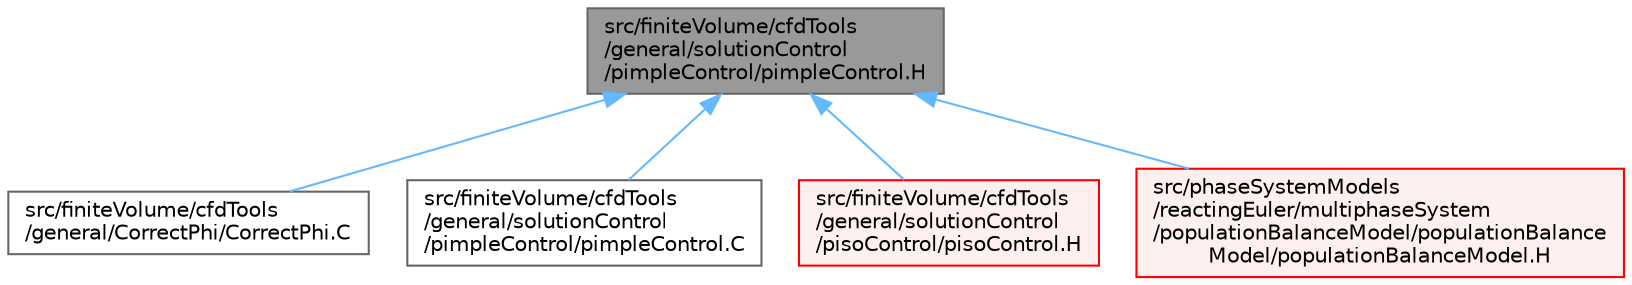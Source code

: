 digraph "src/finiteVolume/cfdTools/general/solutionControl/pimpleControl/pimpleControl.H"
{
 // LATEX_PDF_SIZE
  bgcolor="transparent";
  edge [fontname=Helvetica,fontsize=10,labelfontname=Helvetica,labelfontsize=10];
  node [fontname=Helvetica,fontsize=10,shape=box,height=0.2,width=0.4];
  Node1 [id="Node000001",label="src/finiteVolume/cfdTools\l/general/solutionControl\l/pimpleControl/pimpleControl.H",height=0.2,width=0.4,color="gray40", fillcolor="grey60", style="filled", fontcolor="black",tooltip=" "];
  Node1 -> Node2 [id="edge1_Node000001_Node000002",dir="back",color="steelblue1",style="solid",tooltip=" "];
  Node2 [id="Node000002",label="src/finiteVolume/cfdTools\l/general/CorrectPhi/CorrectPhi.C",height=0.2,width=0.4,color="grey40", fillcolor="white", style="filled",URL="$CorrectPhi_8C.html",tooltip=" "];
  Node1 -> Node3 [id="edge2_Node000001_Node000003",dir="back",color="steelblue1",style="solid",tooltip=" "];
  Node3 [id="Node000003",label="src/finiteVolume/cfdTools\l/general/solutionControl\l/pimpleControl/pimpleControl.C",height=0.2,width=0.4,color="grey40", fillcolor="white", style="filled",URL="$pimpleControl_8C.html",tooltip=" "];
  Node1 -> Node4 [id="edge3_Node000001_Node000004",dir="back",color="steelblue1",style="solid",tooltip=" "];
  Node4 [id="Node000004",label="src/finiteVolume/cfdTools\l/general/solutionControl\l/pisoControl/pisoControl.H",height=0.2,width=0.4,color="red", fillcolor="#FFF0F0", style="filled",URL="$pisoControl_8H.html",tooltip=" "];
  Node1 -> Node6 [id="edge4_Node000001_Node000006",dir="back",color="steelblue1",style="solid",tooltip=" "];
  Node6 [id="Node000006",label="src/phaseSystemModels\l/reactingEuler/multiphaseSystem\l/populationBalanceModel/populationBalance\lModel/populationBalanceModel.H",height=0.2,width=0.4,color="red", fillcolor="#FFF0F0", style="filled",URL="$populationBalanceModel_8H.html",tooltip=" "];
}

